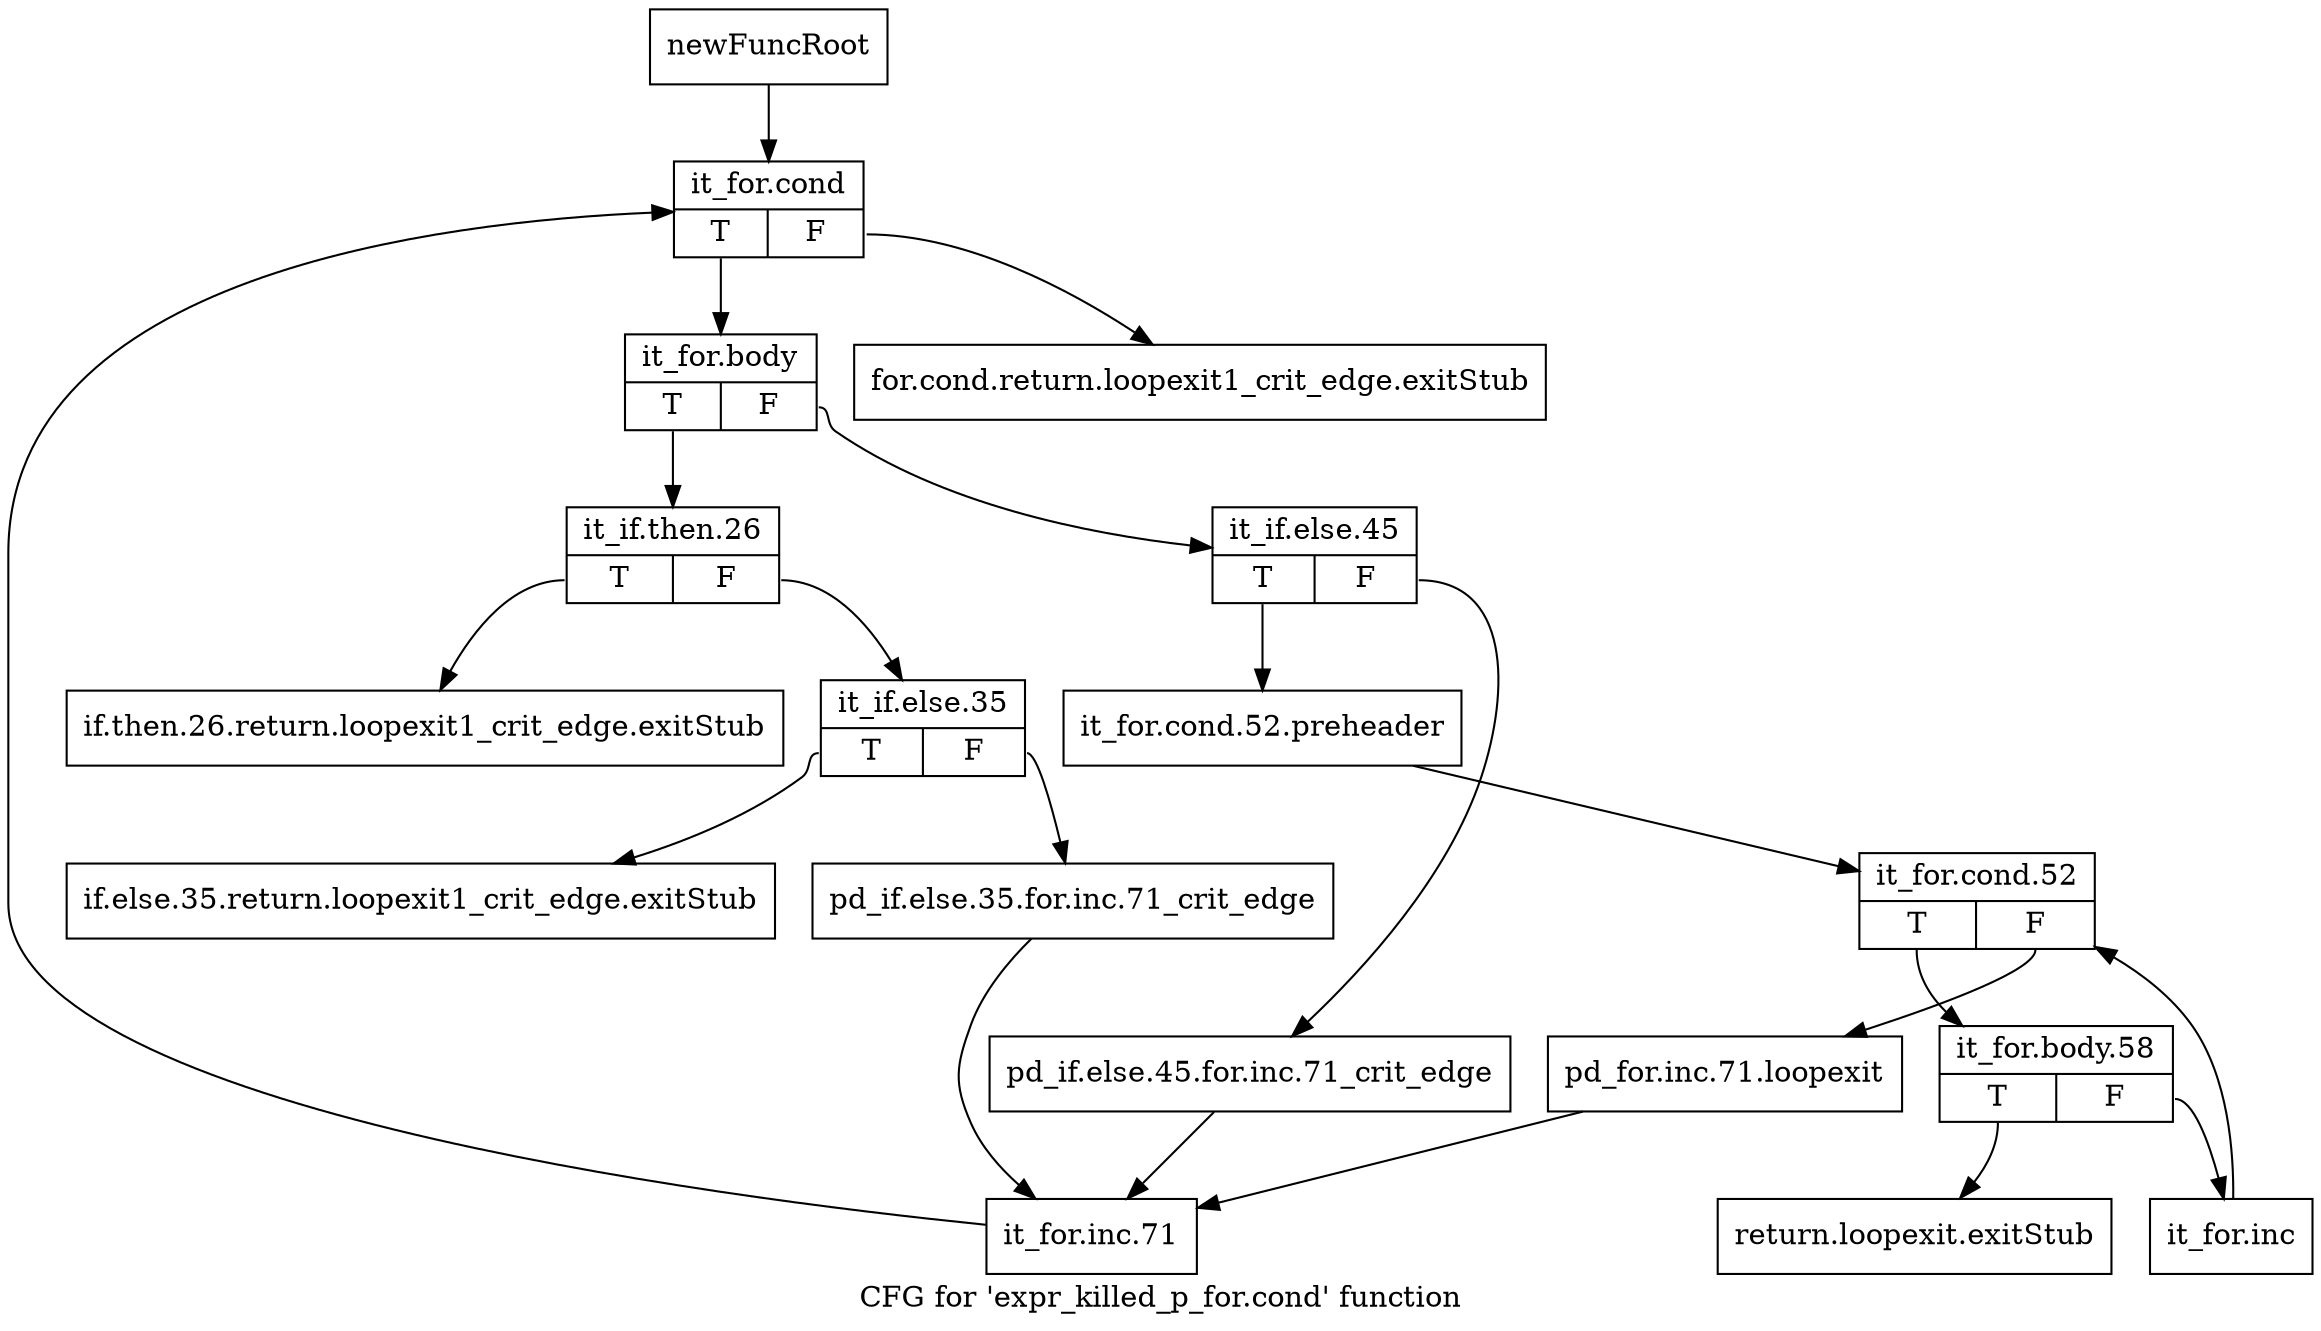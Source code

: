 digraph "CFG for 'expr_killed_p_for.cond' function" {
	label="CFG for 'expr_killed_p_for.cond' function";

	Node0xb1c31f0 [shape=record,label="{newFuncRoot}"];
	Node0xb1c31f0 -> Node0xb1c4480;
	Node0xb1c3240 [shape=record,label="{for.cond.return.loopexit1_crit_edge.exitStub}"];
	Node0xb1c3290 [shape=record,label="{return.loopexit.exitStub}"];
	Node0xb1c32e0 [shape=record,label="{if.then.26.return.loopexit1_crit_edge.exitStub}"];
	Node0xb1c3330 [shape=record,label="{if.else.35.return.loopexit1_crit_edge.exitStub}"];
	Node0xb1c4480 [shape=record,label="{it_for.cond|{<s0>T|<s1>F}}"];
	Node0xb1c4480:s0 -> Node0xb1c44d0;
	Node0xb1c4480:s1 -> Node0xb1c3240;
	Node0xb1c44d0 [shape=record,label="{it_for.body|{<s0>T|<s1>F}}"];
	Node0xb1c44d0:s0 -> Node0xb1c4750;
	Node0xb1c44d0:s1 -> Node0xb1c4520;
	Node0xb1c4520 [shape=record,label="{it_if.else.45|{<s0>T|<s1>F}}"];
	Node0xb1c4520:s0 -> Node0xb1c45c0;
	Node0xb1c4520:s1 -> Node0xb1c4570;
	Node0xb1c4570 [shape=record,label="{pd_if.else.45.for.inc.71_crit_edge}"];
	Node0xb1c4570 -> Node0xb1c4840;
	Node0xb1c45c0 [shape=record,label="{it_for.cond.52.preheader}"];
	Node0xb1c45c0 -> Node0xb1c4610;
	Node0xb1c4610 [shape=record,label="{it_for.cond.52|{<s0>T|<s1>F}}"];
	Node0xb1c4610:s0 -> Node0xb1c46b0;
	Node0xb1c4610:s1 -> Node0xb1c4660;
	Node0xb1c4660 [shape=record,label="{pd_for.inc.71.loopexit}"];
	Node0xb1c4660 -> Node0xb1c4840;
	Node0xb1c46b0 [shape=record,label="{it_for.body.58|{<s0>T|<s1>F}}"];
	Node0xb1c46b0:s0 -> Node0xb1c3290;
	Node0xb1c46b0:s1 -> Node0xb1c4700;
	Node0xb1c4700 [shape=record,label="{it_for.inc}"];
	Node0xb1c4700 -> Node0xb1c4610;
	Node0xb1c4750 [shape=record,label="{it_if.then.26|{<s0>T|<s1>F}}"];
	Node0xb1c4750:s0 -> Node0xb1c32e0;
	Node0xb1c4750:s1 -> Node0xb1c47a0;
	Node0xb1c47a0 [shape=record,label="{it_if.else.35|{<s0>T|<s1>F}}"];
	Node0xb1c47a0:s0 -> Node0xb1c3330;
	Node0xb1c47a0:s1 -> Node0xb1c47f0;
	Node0xb1c47f0 [shape=record,label="{pd_if.else.35.for.inc.71_crit_edge}"];
	Node0xb1c47f0 -> Node0xb1c4840;
	Node0xb1c4840 [shape=record,label="{it_for.inc.71}"];
	Node0xb1c4840 -> Node0xb1c4480;
}
